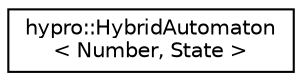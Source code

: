 digraph "Graphical Class Hierarchy"
{
  edge [fontname="Helvetica",fontsize="10",labelfontname="Helvetica",labelfontsize="10"];
  node [fontname="Helvetica",fontsize="10",shape=record];
  rankdir="LR";
  Node1 [label="hypro::HybridAutomaton\l\< Number, State \>",height=0.2,width=0.4,color="black", fillcolor="white", style="filled",URL="$classhypro_1_1HybridAutomaton.html",tooltip="Class for linear hybrid automata. "];
}

